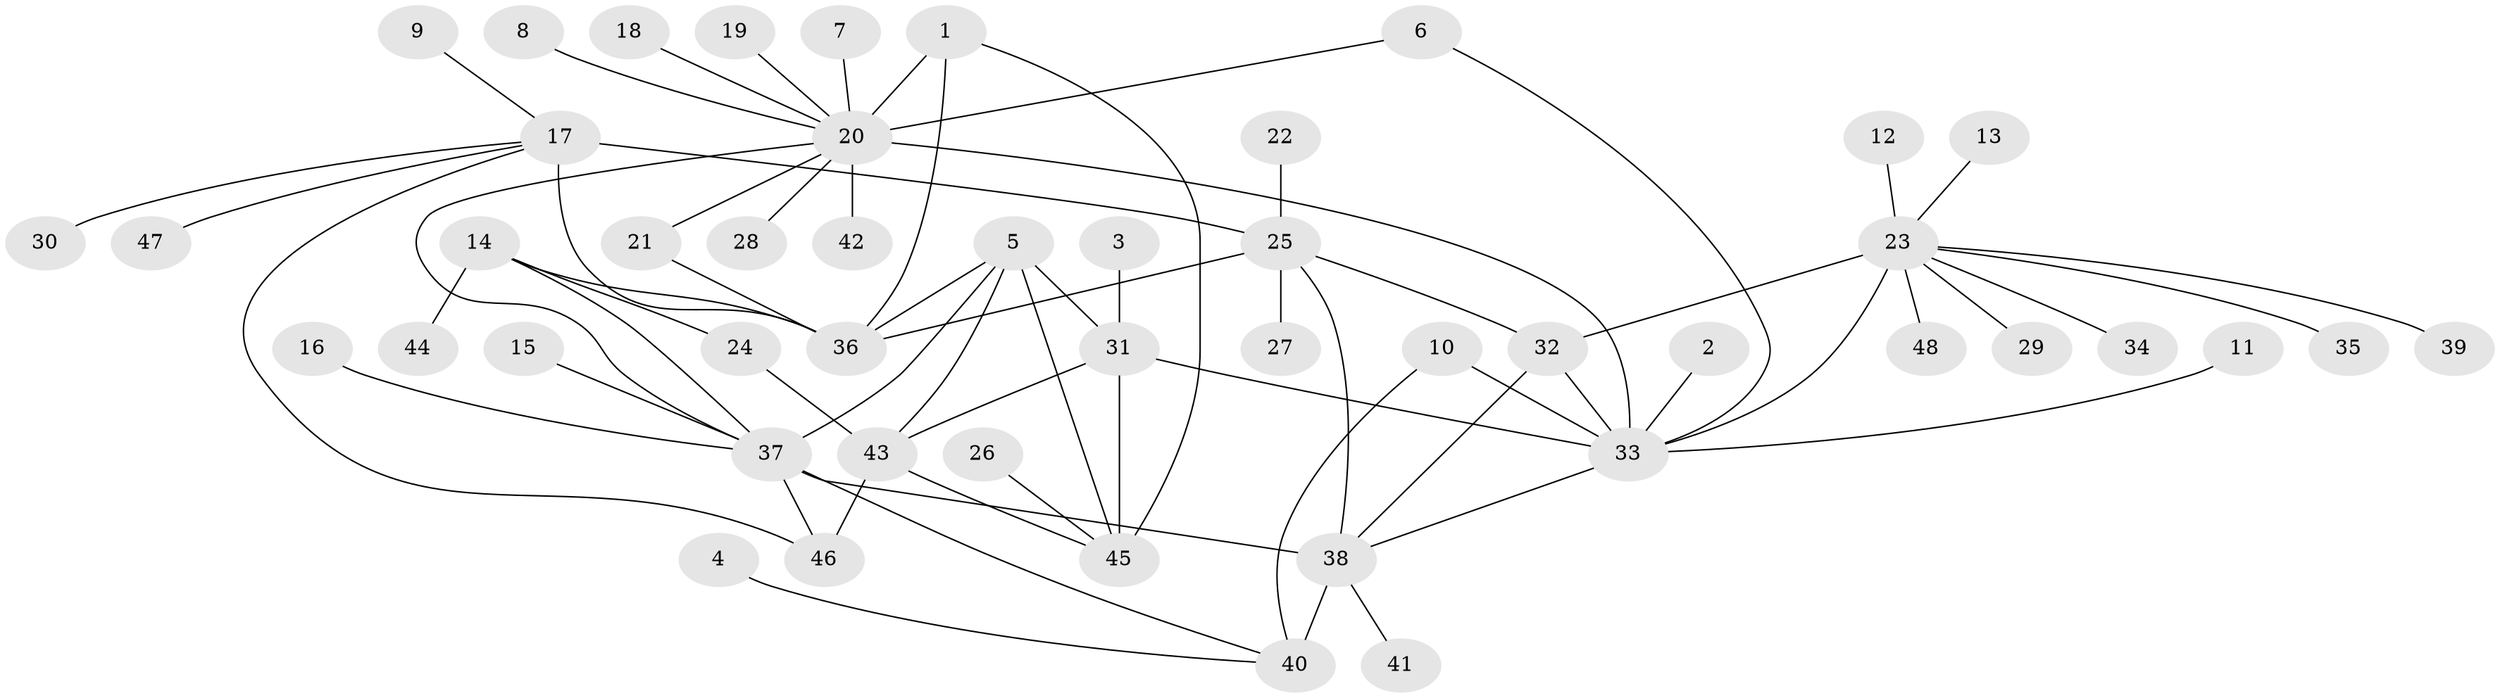 // original degree distribution, {7: 0.041666666666666664, 9: 0.041666666666666664, 5: 0.041666666666666664, 6: 0.025, 10: 0.025, 8: 0.041666666666666664, 14: 0.016666666666666666, 12: 0.016666666666666666, 1: 0.5666666666666667, 3: 0.041666666666666664, 4: 0.016666666666666666, 2: 0.125}
// Generated by graph-tools (version 1.1) at 2025/37/03/04/25 23:37:48]
// undirected, 48 vertices, 67 edges
graph export_dot {
  node [color=gray90,style=filled];
  1;
  2;
  3;
  4;
  5;
  6;
  7;
  8;
  9;
  10;
  11;
  12;
  13;
  14;
  15;
  16;
  17;
  18;
  19;
  20;
  21;
  22;
  23;
  24;
  25;
  26;
  27;
  28;
  29;
  30;
  31;
  32;
  33;
  34;
  35;
  36;
  37;
  38;
  39;
  40;
  41;
  42;
  43;
  44;
  45;
  46;
  47;
  48;
  1 -- 20 [weight=5.0];
  1 -- 36 [weight=1.0];
  1 -- 45 [weight=1.0];
  2 -- 33 [weight=1.0];
  3 -- 31 [weight=1.0];
  4 -- 40 [weight=1.0];
  5 -- 31 [weight=3.0];
  5 -- 36 [weight=1.0];
  5 -- 37 [weight=1.0];
  5 -- 43 [weight=1.0];
  5 -- 45 [weight=1.0];
  6 -- 20 [weight=1.0];
  6 -- 33 [weight=1.0];
  7 -- 20 [weight=1.0];
  8 -- 20 [weight=1.0];
  9 -- 17 [weight=1.0];
  10 -- 33 [weight=1.0];
  10 -- 40 [weight=1.0];
  11 -- 33 [weight=1.0];
  12 -- 23 [weight=1.0];
  13 -- 23 [weight=1.0];
  14 -- 24 [weight=1.0];
  14 -- 36 [weight=1.0];
  14 -- 37 [weight=1.0];
  14 -- 44 [weight=1.0];
  15 -- 37 [weight=1.0];
  16 -- 37 [weight=1.0];
  17 -- 25 [weight=4.0];
  17 -- 30 [weight=1.0];
  17 -- 36 [weight=1.0];
  17 -- 46 [weight=1.0];
  17 -- 47 [weight=1.0];
  18 -- 20 [weight=1.0];
  19 -- 20 [weight=1.0];
  20 -- 21 [weight=1.0];
  20 -- 28 [weight=1.0];
  20 -- 33 [weight=1.0];
  20 -- 37 [weight=1.0];
  20 -- 42 [weight=1.0];
  21 -- 36 [weight=1.0];
  22 -- 25 [weight=1.0];
  23 -- 29 [weight=1.0];
  23 -- 32 [weight=1.0];
  23 -- 33 [weight=4.0];
  23 -- 34 [weight=1.0];
  23 -- 35 [weight=1.0];
  23 -- 39 [weight=1.0];
  23 -- 48 [weight=1.0];
  24 -- 43 [weight=1.0];
  25 -- 27 [weight=1.0];
  25 -- 32 [weight=1.0];
  25 -- 36 [weight=4.0];
  25 -- 38 [weight=1.0];
  26 -- 45 [weight=1.0];
  31 -- 33 [weight=1.0];
  31 -- 43 [weight=3.0];
  31 -- 45 [weight=3.0];
  32 -- 33 [weight=4.0];
  32 -- 38 [weight=1.0];
  33 -- 38 [weight=1.0];
  37 -- 38 [weight=2.0];
  37 -- 40 [weight=3.0];
  37 -- 46 [weight=1.0];
  38 -- 40 [weight=6.0];
  38 -- 41 [weight=1.0];
  43 -- 45 [weight=1.0];
  43 -- 46 [weight=1.0];
}
